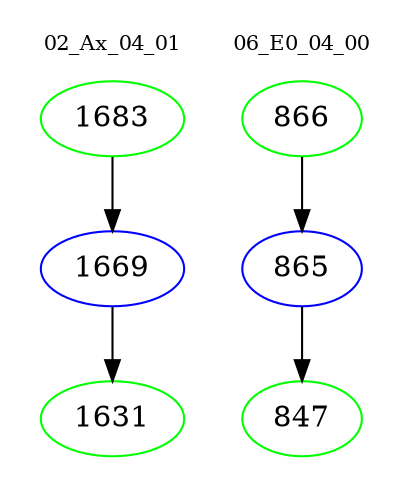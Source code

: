 digraph{
subgraph cluster_0 {
color = white
label = "02_Ax_04_01";
fontsize=10;
T0_1683 [label="1683", color="green"]
T0_1683 -> T0_1669 [color="black"]
T0_1669 [label="1669", color="blue"]
T0_1669 -> T0_1631 [color="black"]
T0_1631 [label="1631", color="green"]
}
subgraph cluster_1 {
color = white
label = "06_E0_04_00";
fontsize=10;
T1_866 [label="866", color="green"]
T1_866 -> T1_865 [color="black"]
T1_865 [label="865", color="blue"]
T1_865 -> T1_847 [color="black"]
T1_847 [label="847", color="green"]
}
}
